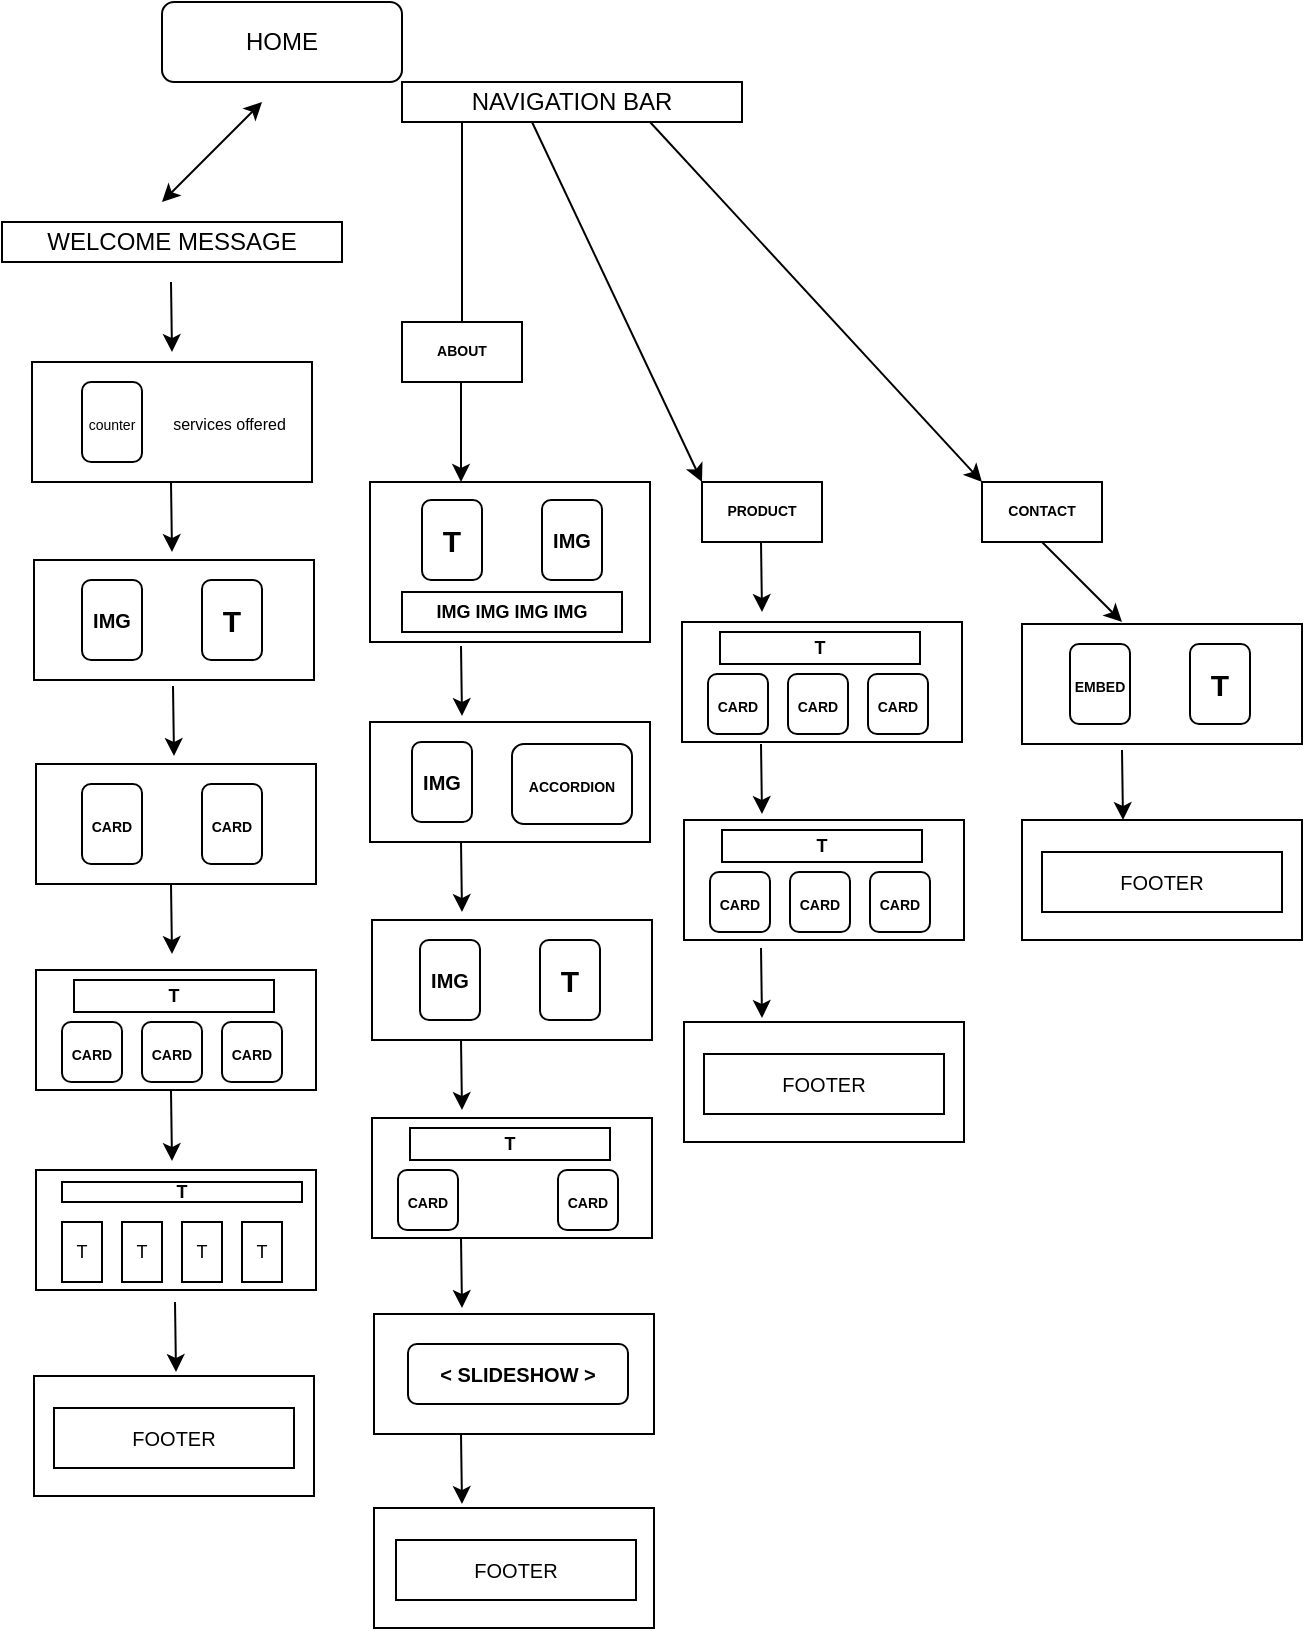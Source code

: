 <mxfile version="20.8.9" type="github">
  <diagram id="C5RBs43oDa-KdzZeNtuy" name="Page-1">
    <mxGraphModel dx="1332" dy="486" grid="1" gridSize="10" guides="1" tooltips="1" connect="1" arrows="1" fold="1" page="1" pageScale="1" pageWidth="827" pageHeight="1169" math="0" shadow="0">
      <root>
        <mxCell id="WIyWlLk6GJQsqaUBKTNV-0" />
        <mxCell id="WIyWlLk6GJQsqaUBKTNV-1" parent="WIyWlLk6GJQsqaUBKTNV-0" />
        <mxCell id="WIyWlLk6GJQsqaUBKTNV-3" value="HOME" style="rounded=1;whiteSpace=wrap;html=1;fontSize=12;glass=0;strokeWidth=1;shadow=0;" parent="WIyWlLk6GJQsqaUBKTNV-1" vertex="1">
          <mxGeometry x="170" y="40" width="120" height="40" as="geometry" />
        </mxCell>
        <mxCell id="a4RW8in_WkRwGg94psA6-1" value="NAVIGATION BAR" style="rounded=0;whiteSpace=wrap;html=1;" vertex="1" parent="WIyWlLk6GJQsqaUBKTNV-1">
          <mxGeometry x="290" y="80" width="170" height="20" as="geometry" />
        </mxCell>
        <mxCell id="a4RW8in_WkRwGg94psA6-7" value="WELCOME MESSAGE" style="rounded=0;whiteSpace=wrap;html=1;" vertex="1" parent="WIyWlLk6GJQsqaUBKTNV-1">
          <mxGeometry x="90" y="150" width="170" height="20" as="geometry" />
        </mxCell>
        <mxCell id="a4RW8in_WkRwGg94psA6-18" value="&lt;font style=&quot;font-size: 8px;&quot;&gt;services offered&amp;nbsp; &amp;nbsp; &amp;nbsp;&lt;/font&gt;" style="rounded=0;whiteSpace=wrap;html=1;align=right;" vertex="1" parent="WIyWlLk6GJQsqaUBKTNV-1">
          <mxGeometry x="105" y="220" width="140" height="60" as="geometry" />
        </mxCell>
        <mxCell id="a4RW8in_WkRwGg94psA6-19" value="&lt;font style=&quot;font-size: 7px;&quot;&gt;counter&lt;/font&gt;" style="rounded=1;whiteSpace=wrap;html=1;" vertex="1" parent="WIyWlLk6GJQsqaUBKTNV-1">
          <mxGeometry x="130" y="230" width="30" height="40" as="geometry" />
        </mxCell>
        <mxCell id="a4RW8in_WkRwGg94psA6-20" value="&lt;b style=&quot;&quot;&gt;&lt;font style=&quot;font-size: 25px;&quot;&gt;T&amp;nbsp; &amp;nbsp; &amp;nbsp;&lt;/font&gt;&lt;/b&gt;" style="rounded=0;whiteSpace=wrap;html=1;align=right;" vertex="1" parent="WIyWlLk6GJQsqaUBKTNV-1">
          <mxGeometry x="106" y="319" width="140" height="60" as="geometry" />
        </mxCell>
        <mxCell id="a4RW8in_WkRwGg94psA6-21" value="&lt;font size=&quot;1&quot; style=&quot;&quot;&gt;&lt;b style=&quot;&quot;&gt;IMG&lt;/b&gt;&lt;/font&gt;" style="rounded=1;whiteSpace=wrap;html=1;" vertex="1" parent="WIyWlLk6GJQsqaUBKTNV-1">
          <mxGeometry x="130" y="329" width="30" height="40" as="geometry" />
        </mxCell>
        <mxCell id="a4RW8in_WkRwGg94psA6-23" value="&lt;font style=&quot;font-size: 15px;&quot;&gt;&lt;b&gt;T&lt;/b&gt;&lt;/font&gt;" style="rounded=1;whiteSpace=wrap;html=1;" vertex="1" parent="WIyWlLk6GJQsqaUBKTNV-1">
          <mxGeometry x="190" y="329" width="30" height="40" as="geometry" />
        </mxCell>
        <mxCell id="a4RW8in_WkRwGg94psA6-25" value="" style="rounded=0;whiteSpace=wrap;html=1;align=right;" vertex="1" parent="WIyWlLk6GJQsqaUBKTNV-1">
          <mxGeometry x="107" y="421" width="140" height="60" as="geometry" />
        </mxCell>
        <mxCell id="a4RW8in_WkRwGg94psA6-27" value="&lt;font size=&quot;1&quot; style=&quot;&quot;&gt;&lt;b style=&quot;font-size: 7px;&quot;&gt;CARD&lt;/b&gt;&lt;/font&gt;" style="rounded=1;whiteSpace=wrap;html=1;" vertex="1" parent="WIyWlLk6GJQsqaUBKTNV-1">
          <mxGeometry x="130" y="431" width="30" height="40" as="geometry" />
        </mxCell>
        <mxCell id="a4RW8in_WkRwGg94psA6-28" value="&lt;font size=&quot;1&quot; style=&quot;&quot;&gt;&lt;b style=&quot;font-size: 7px;&quot;&gt;CARD&lt;/b&gt;&lt;/font&gt;" style="rounded=1;whiteSpace=wrap;html=1;" vertex="1" parent="WIyWlLk6GJQsqaUBKTNV-1">
          <mxGeometry x="190" y="431" width="30" height="40" as="geometry" />
        </mxCell>
        <mxCell id="a4RW8in_WkRwGg94psA6-30" value="" style="endArrow=classic;startArrow=classic;html=1;rounded=0;fontSize=7;" edge="1" parent="WIyWlLk6GJQsqaUBKTNV-1">
          <mxGeometry width="50" height="50" relative="1" as="geometry">
            <mxPoint x="170" y="140" as="sourcePoint" />
            <mxPoint x="220" y="90" as="targetPoint" />
          </mxGeometry>
        </mxCell>
        <mxCell id="a4RW8in_WkRwGg94psA6-33" value="" style="endArrow=none;html=1;rounded=0;fontSize=7;" edge="1" parent="WIyWlLk6GJQsqaUBKTNV-1">
          <mxGeometry width="50" height="50" relative="1" as="geometry">
            <mxPoint x="320" y="100" as="sourcePoint" />
            <mxPoint x="320" y="200" as="targetPoint" />
          </mxGeometry>
        </mxCell>
        <mxCell id="a4RW8in_WkRwGg94psA6-35" value="&lt;b&gt;ABOUT&lt;/b&gt;" style="rounded=0;whiteSpace=wrap;html=1;fontSize=7;" vertex="1" parent="WIyWlLk6GJQsqaUBKTNV-1">
          <mxGeometry x="290" y="200" width="60" height="30" as="geometry" />
        </mxCell>
        <mxCell id="a4RW8in_WkRwGg94psA6-37" value="" style="endArrow=classic;html=1;rounded=0;fontSize=7;" edge="1" parent="WIyWlLk6GJQsqaUBKTNV-1">
          <mxGeometry width="50" height="50" relative="1" as="geometry">
            <mxPoint x="319.5" y="230" as="sourcePoint" />
            <mxPoint x="319.5" y="280" as="targetPoint" />
          </mxGeometry>
        </mxCell>
        <mxCell id="a4RW8in_WkRwGg94psA6-42" value="" style="endArrow=classic;html=1;rounded=0;fontSize=7;" edge="1" parent="WIyWlLk6GJQsqaUBKTNV-1">
          <mxGeometry width="50" height="50" relative="1" as="geometry">
            <mxPoint x="175.5" y="382" as="sourcePoint" />
            <mxPoint x="176" y="417" as="targetPoint" />
          </mxGeometry>
        </mxCell>
        <mxCell id="a4RW8in_WkRwGg94psA6-44" value="" style="endArrow=classic;html=1;rounded=0;fontSize=7;" edge="1" parent="WIyWlLk6GJQsqaUBKTNV-1">
          <mxGeometry width="50" height="50" relative="1" as="geometry">
            <mxPoint x="174.5" y="280" as="sourcePoint" />
            <mxPoint x="175" y="315" as="targetPoint" />
          </mxGeometry>
        </mxCell>
        <mxCell id="a4RW8in_WkRwGg94psA6-45" value="" style="endArrow=classic;html=1;rounded=0;fontSize=7;" edge="1" parent="WIyWlLk6GJQsqaUBKTNV-1">
          <mxGeometry width="50" height="50" relative="1" as="geometry">
            <mxPoint x="174.5" y="180" as="sourcePoint" />
            <mxPoint x="175" y="215" as="targetPoint" />
          </mxGeometry>
        </mxCell>
        <mxCell id="a4RW8in_WkRwGg94psA6-48" value="" style="rounded=0;whiteSpace=wrap;html=1;align=right;" vertex="1" parent="WIyWlLk6GJQsqaUBKTNV-1">
          <mxGeometry x="107" y="524" width="140" height="60" as="geometry" />
        </mxCell>
        <mxCell id="a4RW8in_WkRwGg94psA6-49" value="" style="endArrow=classic;html=1;rounded=0;fontSize=7;" edge="1" parent="WIyWlLk6GJQsqaUBKTNV-1">
          <mxGeometry width="50" height="50" relative="1" as="geometry">
            <mxPoint x="174.5" y="481" as="sourcePoint" />
            <mxPoint x="175" y="516" as="targetPoint" />
          </mxGeometry>
        </mxCell>
        <mxCell id="a4RW8in_WkRwGg94psA6-50" value="&lt;font size=&quot;1&quot; style=&quot;&quot;&gt;&lt;b style=&quot;font-size: 7px;&quot;&gt;CARD&lt;/b&gt;&lt;/font&gt;" style="rounded=1;whiteSpace=wrap;html=1;" vertex="1" parent="WIyWlLk6GJQsqaUBKTNV-1">
          <mxGeometry x="120" y="550" width="30" height="30" as="geometry" />
        </mxCell>
        <mxCell id="a4RW8in_WkRwGg94psA6-51" value="&lt;font size=&quot;1&quot; style=&quot;&quot;&gt;&lt;b style=&quot;font-size: 7px;&quot;&gt;CARD&lt;/b&gt;&lt;/font&gt;" style="rounded=1;whiteSpace=wrap;html=1;" vertex="1" parent="WIyWlLk6GJQsqaUBKTNV-1">
          <mxGeometry x="160" y="550" width="30" height="30" as="geometry" />
        </mxCell>
        <mxCell id="a4RW8in_WkRwGg94psA6-52" value="&lt;font size=&quot;1&quot; style=&quot;&quot;&gt;&lt;b style=&quot;font-size: 7px;&quot;&gt;CARD&lt;/b&gt;&lt;/font&gt;" style="rounded=1;whiteSpace=wrap;html=1;" vertex="1" parent="WIyWlLk6GJQsqaUBKTNV-1">
          <mxGeometry x="200" y="550" width="30" height="30" as="geometry" />
        </mxCell>
        <mxCell id="a4RW8in_WkRwGg94psA6-54" value="&lt;b&gt;&lt;font style=&quot;font-size: 9px;&quot;&gt;T&lt;/font&gt;&lt;/b&gt;" style="rounded=0;whiteSpace=wrap;html=1;fontSize=7;" vertex="1" parent="WIyWlLk6GJQsqaUBKTNV-1">
          <mxGeometry x="126" y="529" width="100" height="16" as="geometry" />
        </mxCell>
        <mxCell id="a4RW8in_WkRwGg94psA6-55" value="" style="rounded=0;whiteSpace=wrap;html=1;align=right;" vertex="1" parent="WIyWlLk6GJQsqaUBKTNV-1">
          <mxGeometry x="107" y="624" width="140" height="60" as="geometry" />
        </mxCell>
        <mxCell id="a4RW8in_WkRwGg94psA6-56" value="" style="endArrow=classic;html=1;rounded=0;fontSize=7;" edge="1" parent="WIyWlLk6GJQsqaUBKTNV-1">
          <mxGeometry width="50" height="50" relative="1" as="geometry">
            <mxPoint x="174.5" y="584.5" as="sourcePoint" />
            <mxPoint x="175" y="619.5" as="targetPoint" />
          </mxGeometry>
        </mxCell>
        <mxCell id="a4RW8in_WkRwGg94psA6-59" value="T" style="rounded=0;whiteSpace=wrap;html=1;fontSize=9;" vertex="1" parent="WIyWlLk6GJQsqaUBKTNV-1">
          <mxGeometry x="120" y="650" width="20" height="30" as="geometry" />
        </mxCell>
        <mxCell id="a4RW8in_WkRwGg94psA6-60" value="T" style="rounded=0;whiteSpace=wrap;html=1;fontSize=9;" vertex="1" parent="WIyWlLk6GJQsqaUBKTNV-1">
          <mxGeometry x="150" y="650" width="20" height="30" as="geometry" />
        </mxCell>
        <mxCell id="a4RW8in_WkRwGg94psA6-61" value="T" style="rounded=0;whiteSpace=wrap;html=1;fontSize=9;" vertex="1" parent="WIyWlLk6GJQsqaUBKTNV-1">
          <mxGeometry x="180" y="650" width="20" height="30" as="geometry" />
        </mxCell>
        <mxCell id="a4RW8in_WkRwGg94psA6-63" value="T" style="rounded=0;whiteSpace=wrap;html=1;fontSize=9;" vertex="1" parent="WIyWlLk6GJQsqaUBKTNV-1">
          <mxGeometry x="210" y="650" width="20" height="30" as="geometry" />
        </mxCell>
        <mxCell id="a4RW8in_WkRwGg94psA6-64" value="&lt;b&gt;T&lt;/b&gt;" style="rounded=0;whiteSpace=wrap;html=1;fontSize=9;" vertex="1" parent="WIyWlLk6GJQsqaUBKTNV-1">
          <mxGeometry x="120" y="630" width="120" height="10" as="geometry" />
        </mxCell>
        <mxCell id="a4RW8in_WkRwGg94psA6-66" value="" style="rounded=0;whiteSpace=wrap;html=1;align=right;" vertex="1" parent="WIyWlLk6GJQsqaUBKTNV-1">
          <mxGeometry x="274" y="280" width="140" height="80" as="geometry" />
        </mxCell>
        <mxCell id="a4RW8in_WkRwGg94psA6-67" value="&lt;font size=&quot;1&quot; style=&quot;&quot;&gt;&lt;b style=&quot;&quot;&gt;IMG&lt;/b&gt;&lt;/font&gt;" style="rounded=1;whiteSpace=wrap;html=1;" vertex="1" parent="WIyWlLk6GJQsqaUBKTNV-1">
          <mxGeometry x="360" y="289" width="30" height="40" as="geometry" />
        </mxCell>
        <mxCell id="a4RW8in_WkRwGg94psA6-68" value="&lt;font style=&quot;font-size: 15px;&quot;&gt;&lt;b&gt;T&lt;/b&gt;&lt;/font&gt;" style="rounded=1;whiteSpace=wrap;html=1;" vertex="1" parent="WIyWlLk6GJQsqaUBKTNV-1">
          <mxGeometry x="300" y="289" width="30" height="40" as="geometry" />
        </mxCell>
        <mxCell id="a4RW8in_WkRwGg94psA6-69" value="" style="rounded=0;whiteSpace=wrap;html=1;align=right;" vertex="1" parent="WIyWlLk6GJQsqaUBKTNV-1">
          <mxGeometry x="274" y="400" width="140" height="60" as="geometry" />
        </mxCell>
        <mxCell id="a4RW8in_WkRwGg94psA6-70" value="" style="endArrow=classic;html=1;rounded=0;fontSize=7;" edge="1" parent="WIyWlLk6GJQsqaUBKTNV-1">
          <mxGeometry width="50" height="50" relative="1" as="geometry">
            <mxPoint x="319.5" y="362" as="sourcePoint" />
            <mxPoint x="320" y="397" as="targetPoint" />
          </mxGeometry>
        </mxCell>
        <mxCell id="a4RW8in_WkRwGg94psA6-72" value="&lt;b&gt;IMG IMG IMG IMG&lt;/b&gt;" style="rounded=0;whiteSpace=wrap;html=1;fontSize=9;" vertex="1" parent="WIyWlLk6GJQsqaUBKTNV-1">
          <mxGeometry x="290" y="335" width="110" height="20" as="geometry" />
        </mxCell>
        <mxCell id="a4RW8in_WkRwGg94psA6-73" value="&lt;font size=&quot;1&quot; style=&quot;&quot;&gt;&lt;b style=&quot;&quot;&gt;IMG&lt;/b&gt;&lt;/font&gt;" style="rounded=1;whiteSpace=wrap;html=1;" vertex="1" parent="WIyWlLk6GJQsqaUBKTNV-1">
          <mxGeometry x="295" y="410" width="30" height="40" as="geometry" />
        </mxCell>
        <mxCell id="a4RW8in_WkRwGg94psA6-74" value="&lt;font size=&quot;1&quot; style=&quot;&quot;&gt;&lt;b style=&quot;font-size: 7px;&quot;&gt;ACCORDION&lt;/b&gt;&lt;/font&gt;" style="rounded=1;whiteSpace=wrap;html=1;" vertex="1" parent="WIyWlLk6GJQsqaUBKTNV-1">
          <mxGeometry x="345" y="411" width="60" height="40" as="geometry" />
        </mxCell>
        <mxCell id="a4RW8in_WkRwGg94psA6-75" value="" style="endArrow=classic;html=1;rounded=0;fontSize=7;" edge="1" parent="WIyWlLk6GJQsqaUBKTNV-1">
          <mxGeometry width="50" height="50" relative="1" as="geometry">
            <mxPoint x="319.5" y="460" as="sourcePoint" />
            <mxPoint x="320" y="495" as="targetPoint" />
          </mxGeometry>
        </mxCell>
        <mxCell id="a4RW8in_WkRwGg94psA6-77" value="&lt;b style=&quot;&quot;&gt;&lt;font style=&quot;font-size: 25px;&quot;&gt;T&amp;nbsp; &amp;nbsp; &amp;nbsp;&lt;/font&gt;&lt;/b&gt;" style="rounded=0;whiteSpace=wrap;html=1;align=right;" vertex="1" parent="WIyWlLk6GJQsqaUBKTNV-1">
          <mxGeometry x="275" y="499" width="140" height="60" as="geometry" />
        </mxCell>
        <mxCell id="a4RW8in_WkRwGg94psA6-78" value="&lt;font size=&quot;1&quot; style=&quot;&quot;&gt;&lt;b style=&quot;&quot;&gt;IMG&lt;/b&gt;&lt;/font&gt;" style="rounded=1;whiteSpace=wrap;html=1;" vertex="1" parent="WIyWlLk6GJQsqaUBKTNV-1">
          <mxGeometry x="299" y="509" width="30" height="40" as="geometry" />
        </mxCell>
        <mxCell id="a4RW8in_WkRwGg94psA6-79" value="&lt;font style=&quot;font-size: 15px;&quot;&gt;&lt;b&gt;T&lt;/b&gt;&lt;/font&gt;" style="rounded=1;whiteSpace=wrap;html=1;" vertex="1" parent="WIyWlLk6GJQsqaUBKTNV-1">
          <mxGeometry x="359" y="509" width="30" height="40" as="geometry" />
        </mxCell>
        <mxCell id="a4RW8in_WkRwGg94psA6-80" value="" style="rounded=0;whiteSpace=wrap;html=1;align=right;" vertex="1" parent="WIyWlLk6GJQsqaUBKTNV-1">
          <mxGeometry x="275" y="598" width="140" height="60" as="geometry" />
        </mxCell>
        <mxCell id="a4RW8in_WkRwGg94psA6-81" value="&lt;font size=&quot;1&quot; style=&quot;&quot;&gt;&lt;b style=&quot;font-size: 7px;&quot;&gt;CARD&lt;/b&gt;&lt;/font&gt;" style="rounded=1;whiteSpace=wrap;html=1;" vertex="1" parent="WIyWlLk6GJQsqaUBKTNV-1">
          <mxGeometry x="288" y="624" width="30" height="30" as="geometry" />
        </mxCell>
        <mxCell id="a4RW8in_WkRwGg94psA6-82" value="&lt;font size=&quot;1&quot; style=&quot;&quot;&gt;&lt;b style=&quot;font-size: 7px;&quot;&gt;CARD&lt;/b&gt;&lt;/font&gt;" style="rounded=1;whiteSpace=wrap;html=1;" vertex="1" parent="WIyWlLk6GJQsqaUBKTNV-1">
          <mxGeometry x="368" y="624" width="30" height="30" as="geometry" />
        </mxCell>
        <mxCell id="a4RW8in_WkRwGg94psA6-83" value="&lt;b&gt;&lt;font style=&quot;font-size: 9px;&quot;&gt;T&lt;/font&gt;&lt;/b&gt;" style="rounded=0;whiteSpace=wrap;html=1;fontSize=7;" vertex="1" parent="WIyWlLk6GJQsqaUBKTNV-1">
          <mxGeometry x="294" y="603" width="100" height="16" as="geometry" />
        </mxCell>
        <mxCell id="a4RW8in_WkRwGg94psA6-84" value="" style="endArrow=classic;html=1;rounded=0;fontSize=7;" edge="1" parent="WIyWlLk6GJQsqaUBKTNV-1">
          <mxGeometry width="50" height="50" relative="1" as="geometry">
            <mxPoint x="319.5" y="559" as="sourcePoint" />
            <mxPoint x="320" y="594" as="targetPoint" />
          </mxGeometry>
        </mxCell>
        <mxCell id="a4RW8in_WkRwGg94psA6-85" value="" style="endArrow=classic;html=1;rounded=0;fontSize=7;" edge="1" parent="WIyWlLk6GJQsqaUBKTNV-1">
          <mxGeometry width="50" height="50" relative="1" as="geometry">
            <mxPoint x="319.5" y="658" as="sourcePoint" />
            <mxPoint x="320" y="693" as="targetPoint" />
          </mxGeometry>
        </mxCell>
        <mxCell id="a4RW8in_WkRwGg94psA6-86" value="" style="rounded=0;whiteSpace=wrap;html=1;align=right;" vertex="1" parent="WIyWlLk6GJQsqaUBKTNV-1">
          <mxGeometry x="276" y="696" width="140" height="60" as="geometry" />
        </mxCell>
        <mxCell id="a4RW8in_WkRwGg94psA6-87" value="&lt;b&gt;&lt;font style=&quot;font-size: 10px;&quot;&gt;&amp;lt; SLIDESHOW &amp;gt;&lt;/font&gt;&lt;/b&gt;" style="rounded=1;whiteSpace=wrap;html=1;fontSize=7;" vertex="1" parent="WIyWlLk6GJQsqaUBKTNV-1">
          <mxGeometry x="293" y="711" width="110" height="30" as="geometry" />
        </mxCell>
        <mxCell id="a4RW8in_WkRwGg94psA6-88" value="" style="rounded=0;whiteSpace=wrap;html=1;align=right;" vertex="1" parent="WIyWlLk6GJQsqaUBKTNV-1">
          <mxGeometry x="276" y="793" width="140" height="60" as="geometry" />
        </mxCell>
        <mxCell id="a4RW8in_WkRwGg94psA6-90" value="FOOTER" style="rounded=0;whiteSpace=wrap;html=1;fontSize=10;" vertex="1" parent="WIyWlLk6GJQsqaUBKTNV-1">
          <mxGeometry x="287" y="809" width="120" height="30" as="geometry" />
        </mxCell>
        <mxCell id="a4RW8in_WkRwGg94psA6-91" value="" style="endArrow=classic;html=1;rounded=0;fontSize=7;" edge="1" parent="WIyWlLk6GJQsqaUBKTNV-1">
          <mxGeometry width="50" height="50" relative="1" as="geometry">
            <mxPoint x="319.5" y="756" as="sourcePoint" />
            <mxPoint x="320" y="791" as="targetPoint" />
          </mxGeometry>
        </mxCell>
        <mxCell id="a4RW8in_WkRwGg94psA6-92" value="" style="endArrow=classic;html=1;rounded=0;fontSize=7;" edge="1" parent="WIyWlLk6GJQsqaUBKTNV-1">
          <mxGeometry width="50" height="50" relative="1" as="geometry">
            <mxPoint x="176.5" y="690" as="sourcePoint" />
            <mxPoint x="177" y="725" as="targetPoint" />
          </mxGeometry>
        </mxCell>
        <mxCell id="a4RW8in_WkRwGg94psA6-94" value="" style="rounded=0;whiteSpace=wrap;html=1;align=right;" vertex="1" parent="WIyWlLk6GJQsqaUBKTNV-1">
          <mxGeometry x="106" y="727" width="140" height="60" as="geometry" />
        </mxCell>
        <mxCell id="a4RW8in_WkRwGg94psA6-95" value="FOOTER" style="rounded=0;whiteSpace=wrap;html=1;fontSize=10;" vertex="1" parent="WIyWlLk6GJQsqaUBKTNV-1">
          <mxGeometry x="116" y="743" width="120" height="30" as="geometry" />
        </mxCell>
        <mxCell id="a4RW8in_WkRwGg94psA6-97" value="" style="endArrow=classic;html=1;rounded=0;fontSize=10;" edge="1" parent="WIyWlLk6GJQsqaUBKTNV-1">
          <mxGeometry width="50" height="50" relative="1" as="geometry">
            <mxPoint x="355" y="100" as="sourcePoint" />
            <mxPoint x="440" y="280" as="targetPoint" />
          </mxGeometry>
        </mxCell>
        <mxCell id="a4RW8in_WkRwGg94psA6-98" value="" style="endArrow=classic;html=1;rounded=0;fontSize=10;" edge="1" parent="WIyWlLk6GJQsqaUBKTNV-1">
          <mxGeometry width="50" height="50" relative="1" as="geometry">
            <mxPoint x="414" y="100" as="sourcePoint" />
            <mxPoint x="580" y="280" as="targetPoint" />
          </mxGeometry>
        </mxCell>
        <mxCell id="a4RW8in_WkRwGg94psA6-100" value="&lt;b&gt;PRODUCT&lt;/b&gt;" style="rounded=0;whiteSpace=wrap;html=1;fontSize=7;" vertex="1" parent="WIyWlLk6GJQsqaUBKTNV-1">
          <mxGeometry x="440" y="280" width="60" height="30" as="geometry" />
        </mxCell>
        <mxCell id="a4RW8in_WkRwGg94psA6-101" value="&lt;b&gt;CONTACT&lt;/b&gt;" style="rounded=0;whiteSpace=wrap;html=1;fontSize=7;" vertex="1" parent="WIyWlLk6GJQsqaUBKTNV-1">
          <mxGeometry x="580" y="280" width="60" height="30" as="geometry" />
        </mxCell>
        <mxCell id="a4RW8in_WkRwGg94psA6-102" value="" style="endArrow=classic;html=1;rounded=0;fontSize=7;" edge="1" parent="WIyWlLk6GJQsqaUBKTNV-1">
          <mxGeometry width="50" height="50" relative="1" as="geometry">
            <mxPoint x="469.5" y="310" as="sourcePoint" />
            <mxPoint x="470" y="345" as="targetPoint" />
          </mxGeometry>
        </mxCell>
        <mxCell id="a4RW8in_WkRwGg94psA6-104" value="" style="rounded=0;whiteSpace=wrap;html=1;align=right;" vertex="1" parent="WIyWlLk6GJQsqaUBKTNV-1">
          <mxGeometry x="430" y="350" width="140" height="60" as="geometry" />
        </mxCell>
        <mxCell id="a4RW8in_WkRwGg94psA6-105" value="&lt;font size=&quot;1&quot; style=&quot;&quot;&gt;&lt;b style=&quot;font-size: 7px;&quot;&gt;CARD&lt;/b&gt;&lt;/font&gt;" style="rounded=1;whiteSpace=wrap;html=1;" vertex="1" parent="WIyWlLk6GJQsqaUBKTNV-1">
          <mxGeometry x="443" y="376" width="30" height="30" as="geometry" />
        </mxCell>
        <mxCell id="a4RW8in_WkRwGg94psA6-106" value="&lt;font size=&quot;1&quot; style=&quot;&quot;&gt;&lt;b style=&quot;font-size: 7px;&quot;&gt;CARD&lt;/b&gt;&lt;/font&gt;" style="rounded=1;whiteSpace=wrap;html=1;" vertex="1" parent="WIyWlLk6GJQsqaUBKTNV-1">
          <mxGeometry x="483" y="376" width="30" height="30" as="geometry" />
        </mxCell>
        <mxCell id="a4RW8in_WkRwGg94psA6-107" value="&lt;font size=&quot;1&quot; style=&quot;&quot;&gt;&lt;b style=&quot;font-size: 7px;&quot;&gt;CARD&lt;/b&gt;&lt;/font&gt;" style="rounded=1;whiteSpace=wrap;html=1;" vertex="1" parent="WIyWlLk6GJQsqaUBKTNV-1">
          <mxGeometry x="523" y="376" width="30" height="30" as="geometry" />
        </mxCell>
        <mxCell id="a4RW8in_WkRwGg94psA6-108" value="&lt;b&gt;&lt;font style=&quot;font-size: 9px;&quot;&gt;T&lt;/font&gt;&lt;/b&gt;" style="rounded=0;whiteSpace=wrap;html=1;fontSize=7;" vertex="1" parent="WIyWlLk6GJQsqaUBKTNV-1">
          <mxGeometry x="449" y="355" width="100" height="16" as="geometry" />
        </mxCell>
        <mxCell id="a4RW8in_WkRwGg94psA6-109" value="" style="endArrow=classic;html=1;rounded=0;fontSize=7;" edge="1" parent="WIyWlLk6GJQsqaUBKTNV-1">
          <mxGeometry width="50" height="50" relative="1" as="geometry">
            <mxPoint x="469.5" y="411" as="sourcePoint" />
            <mxPoint x="470" y="446" as="targetPoint" />
          </mxGeometry>
        </mxCell>
        <mxCell id="a4RW8in_WkRwGg94psA6-111" value="" style="rounded=0;whiteSpace=wrap;html=1;align=right;" vertex="1" parent="WIyWlLk6GJQsqaUBKTNV-1">
          <mxGeometry x="431" y="449" width="140" height="60" as="geometry" />
        </mxCell>
        <mxCell id="a4RW8in_WkRwGg94psA6-112" value="&lt;font size=&quot;1&quot; style=&quot;&quot;&gt;&lt;b style=&quot;font-size: 7px;&quot;&gt;CARD&lt;/b&gt;&lt;/font&gt;" style="rounded=1;whiteSpace=wrap;html=1;" vertex="1" parent="WIyWlLk6GJQsqaUBKTNV-1">
          <mxGeometry x="444" y="475" width="30" height="30" as="geometry" />
        </mxCell>
        <mxCell id="a4RW8in_WkRwGg94psA6-113" value="&lt;font size=&quot;1&quot; style=&quot;&quot;&gt;&lt;b style=&quot;font-size: 7px;&quot;&gt;CARD&lt;/b&gt;&lt;/font&gt;" style="rounded=1;whiteSpace=wrap;html=1;" vertex="1" parent="WIyWlLk6GJQsqaUBKTNV-1">
          <mxGeometry x="484" y="475" width="30" height="30" as="geometry" />
        </mxCell>
        <mxCell id="a4RW8in_WkRwGg94psA6-114" value="&lt;font size=&quot;1&quot; style=&quot;&quot;&gt;&lt;b style=&quot;font-size: 7px;&quot;&gt;CARD&lt;/b&gt;&lt;/font&gt;" style="rounded=1;whiteSpace=wrap;html=1;" vertex="1" parent="WIyWlLk6GJQsqaUBKTNV-1">
          <mxGeometry x="524" y="475" width="30" height="30" as="geometry" />
        </mxCell>
        <mxCell id="a4RW8in_WkRwGg94psA6-115" value="&lt;b&gt;&lt;font style=&quot;font-size: 9px;&quot;&gt;T&lt;/font&gt;&lt;/b&gt;" style="rounded=0;whiteSpace=wrap;html=1;fontSize=7;" vertex="1" parent="WIyWlLk6GJQsqaUBKTNV-1">
          <mxGeometry x="450" y="454" width="100" height="16" as="geometry" />
        </mxCell>
        <mxCell id="a4RW8in_WkRwGg94psA6-116" value="" style="rounded=0;whiteSpace=wrap;html=1;align=right;" vertex="1" parent="WIyWlLk6GJQsqaUBKTNV-1">
          <mxGeometry x="431" y="550" width="140" height="60" as="geometry" />
        </mxCell>
        <mxCell id="a4RW8in_WkRwGg94psA6-117" value="FOOTER" style="rounded=0;whiteSpace=wrap;html=1;fontSize=10;" vertex="1" parent="WIyWlLk6GJQsqaUBKTNV-1">
          <mxGeometry x="441" y="566" width="120" height="30" as="geometry" />
        </mxCell>
        <mxCell id="a4RW8in_WkRwGg94psA6-118" value="" style="endArrow=classic;html=1;rounded=0;fontSize=7;" edge="1" parent="WIyWlLk6GJQsqaUBKTNV-1">
          <mxGeometry width="50" height="50" relative="1" as="geometry">
            <mxPoint x="469.5" y="513" as="sourcePoint" />
            <mxPoint x="470" y="548" as="targetPoint" />
          </mxGeometry>
        </mxCell>
        <mxCell id="a4RW8in_WkRwGg94psA6-119" value="" style="endArrow=classic;html=1;rounded=0;fontSize=10;" edge="1" parent="WIyWlLk6GJQsqaUBKTNV-1">
          <mxGeometry width="50" height="50" relative="1" as="geometry">
            <mxPoint x="610" y="310" as="sourcePoint" />
            <mxPoint x="650" y="350" as="targetPoint" />
          </mxGeometry>
        </mxCell>
        <mxCell id="a4RW8in_WkRwGg94psA6-120" value="&lt;b style=&quot;&quot;&gt;&lt;font style=&quot;font-size: 25px;&quot;&gt;T&amp;nbsp; &amp;nbsp; &amp;nbsp;&lt;/font&gt;&lt;/b&gt;" style="rounded=0;whiteSpace=wrap;html=1;align=right;" vertex="1" parent="WIyWlLk6GJQsqaUBKTNV-1">
          <mxGeometry x="600" y="351" width="140" height="60" as="geometry" />
        </mxCell>
        <mxCell id="a4RW8in_WkRwGg94psA6-121" value="&lt;font size=&quot;1&quot;&gt;&lt;b style=&quot;font-size: 7px;&quot;&gt;EMBED&lt;/b&gt;&lt;/font&gt;" style="rounded=1;whiteSpace=wrap;html=1;" vertex="1" parent="WIyWlLk6GJQsqaUBKTNV-1">
          <mxGeometry x="624" y="361" width="30" height="40" as="geometry" />
        </mxCell>
        <mxCell id="a4RW8in_WkRwGg94psA6-122" value="&lt;font style=&quot;font-size: 15px;&quot;&gt;&lt;b&gt;T&lt;/b&gt;&lt;/font&gt;" style="rounded=1;whiteSpace=wrap;html=1;" vertex="1" parent="WIyWlLk6GJQsqaUBKTNV-1">
          <mxGeometry x="684" y="361" width="30" height="40" as="geometry" />
        </mxCell>
        <mxCell id="a4RW8in_WkRwGg94psA6-123" value="" style="endArrow=classic;html=1;rounded=0;fontSize=7;" edge="1" parent="WIyWlLk6GJQsqaUBKTNV-1">
          <mxGeometry width="50" height="50" relative="1" as="geometry">
            <mxPoint x="650" y="414" as="sourcePoint" />
            <mxPoint x="650.5" y="449" as="targetPoint" />
          </mxGeometry>
        </mxCell>
        <mxCell id="a4RW8in_WkRwGg94psA6-124" value="" style="rounded=0;whiteSpace=wrap;html=1;align=right;" vertex="1" parent="WIyWlLk6GJQsqaUBKTNV-1">
          <mxGeometry x="600" y="449" width="140" height="60" as="geometry" />
        </mxCell>
        <mxCell id="a4RW8in_WkRwGg94psA6-125" value="FOOTER" style="rounded=0;whiteSpace=wrap;html=1;fontSize=10;" vertex="1" parent="WIyWlLk6GJQsqaUBKTNV-1">
          <mxGeometry x="610" y="465" width="120" height="30" as="geometry" />
        </mxCell>
      </root>
    </mxGraphModel>
  </diagram>
</mxfile>
